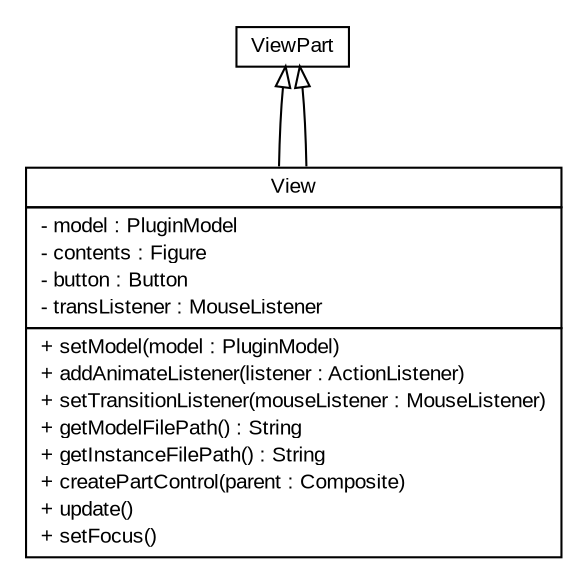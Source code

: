 #!/usr/local/bin/dot
#
# Class diagram 
# Generated by UMLGraph version 5.2 (http://www.umlgraph.org/)
#

digraph G {
	edge [fontname="arial",fontsize=10,labelfontname="arial",labelfontsize=10];
	node [fontname="arial",fontsize=10,shape=plaintext];
	nodesep=0.25;
	ranksep=0.5;
	// view.View
	c1674 [label=<<table title="view.View" border="0" cellborder="1" cellspacing="0" cellpadding="2" port="p" href="./View.html">
		<tr><td><table border="0" cellspacing="0" cellpadding="1">
<tr><td align="center" balign="center"> View </td></tr>
		</table></td></tr>
		<tr><td><table border="0" cellspacing="0" cellpadding="1">
<tr><td align="left" balign="left"> - model : PluginModel </td></tr>
<tr><td align="left" balign="left"> - contents : Figure </td></tr>
<tr><td align="left" balign="left"> - button : Button </td></tr>
<tr><td align="left" balign="left"> - transListener : MouseListener </td></tr>
		</table></td></tr>
		<tr><td><table border="0" cellspacing="0" cellpadding="1">
<tr><td align="left" balign="left"> + setModel(model : PluginModel) </td></tr>
<tr><td align="left" balign="left"> + addAnimateListener(listener : ActionListener) </td></tr>
<tr><td align="left" balign="left"> + setTransitionListener(mouseListener : MouseListener) </td></tr>
<tr><td align="left" balign="left"> + getModelFilePath() : String </td></tr>
<tr><td align="left" balign="left"> + getInstanceFilePath() : String </td></tr>
<tr><td align="left" balign="left"> + createPartControl(parent : Composite) </td></tr>
<tr><td align="left" balign="left"> + update() </td></tr>
<tr><td align="left" balign="left"> + setFocus() </td></tr>
		</table></td></tr>
		</table>>, fontname="arial", fontcolor="black", fontsize=10.0];
	//view.View extends ViewPart
	c1677:p -> c1674:p [dir=back,arrowtail=empty];
	//view.View extends ViewPart
	c1677:p -> c1674:p [dir=back,arrowtail=empty];
	// ViewPart
	c1677[label=<<table title="ViewPart" border="0" cellborder="1" cellspacing="0" cellpadding="2" port="p" href="http://java.sun.com/j2se/1.4.2/docs/api//ViewPart.html">
		<tr><td><table border="0" cellspacing="0" cellpadding="1">
<tr><td align="center" balign="center"> ViewPart </td></tr>
		</table></td></tr>
		</table>>, fontname="arial", fontcolor="black", fontsize=10.0];
}

